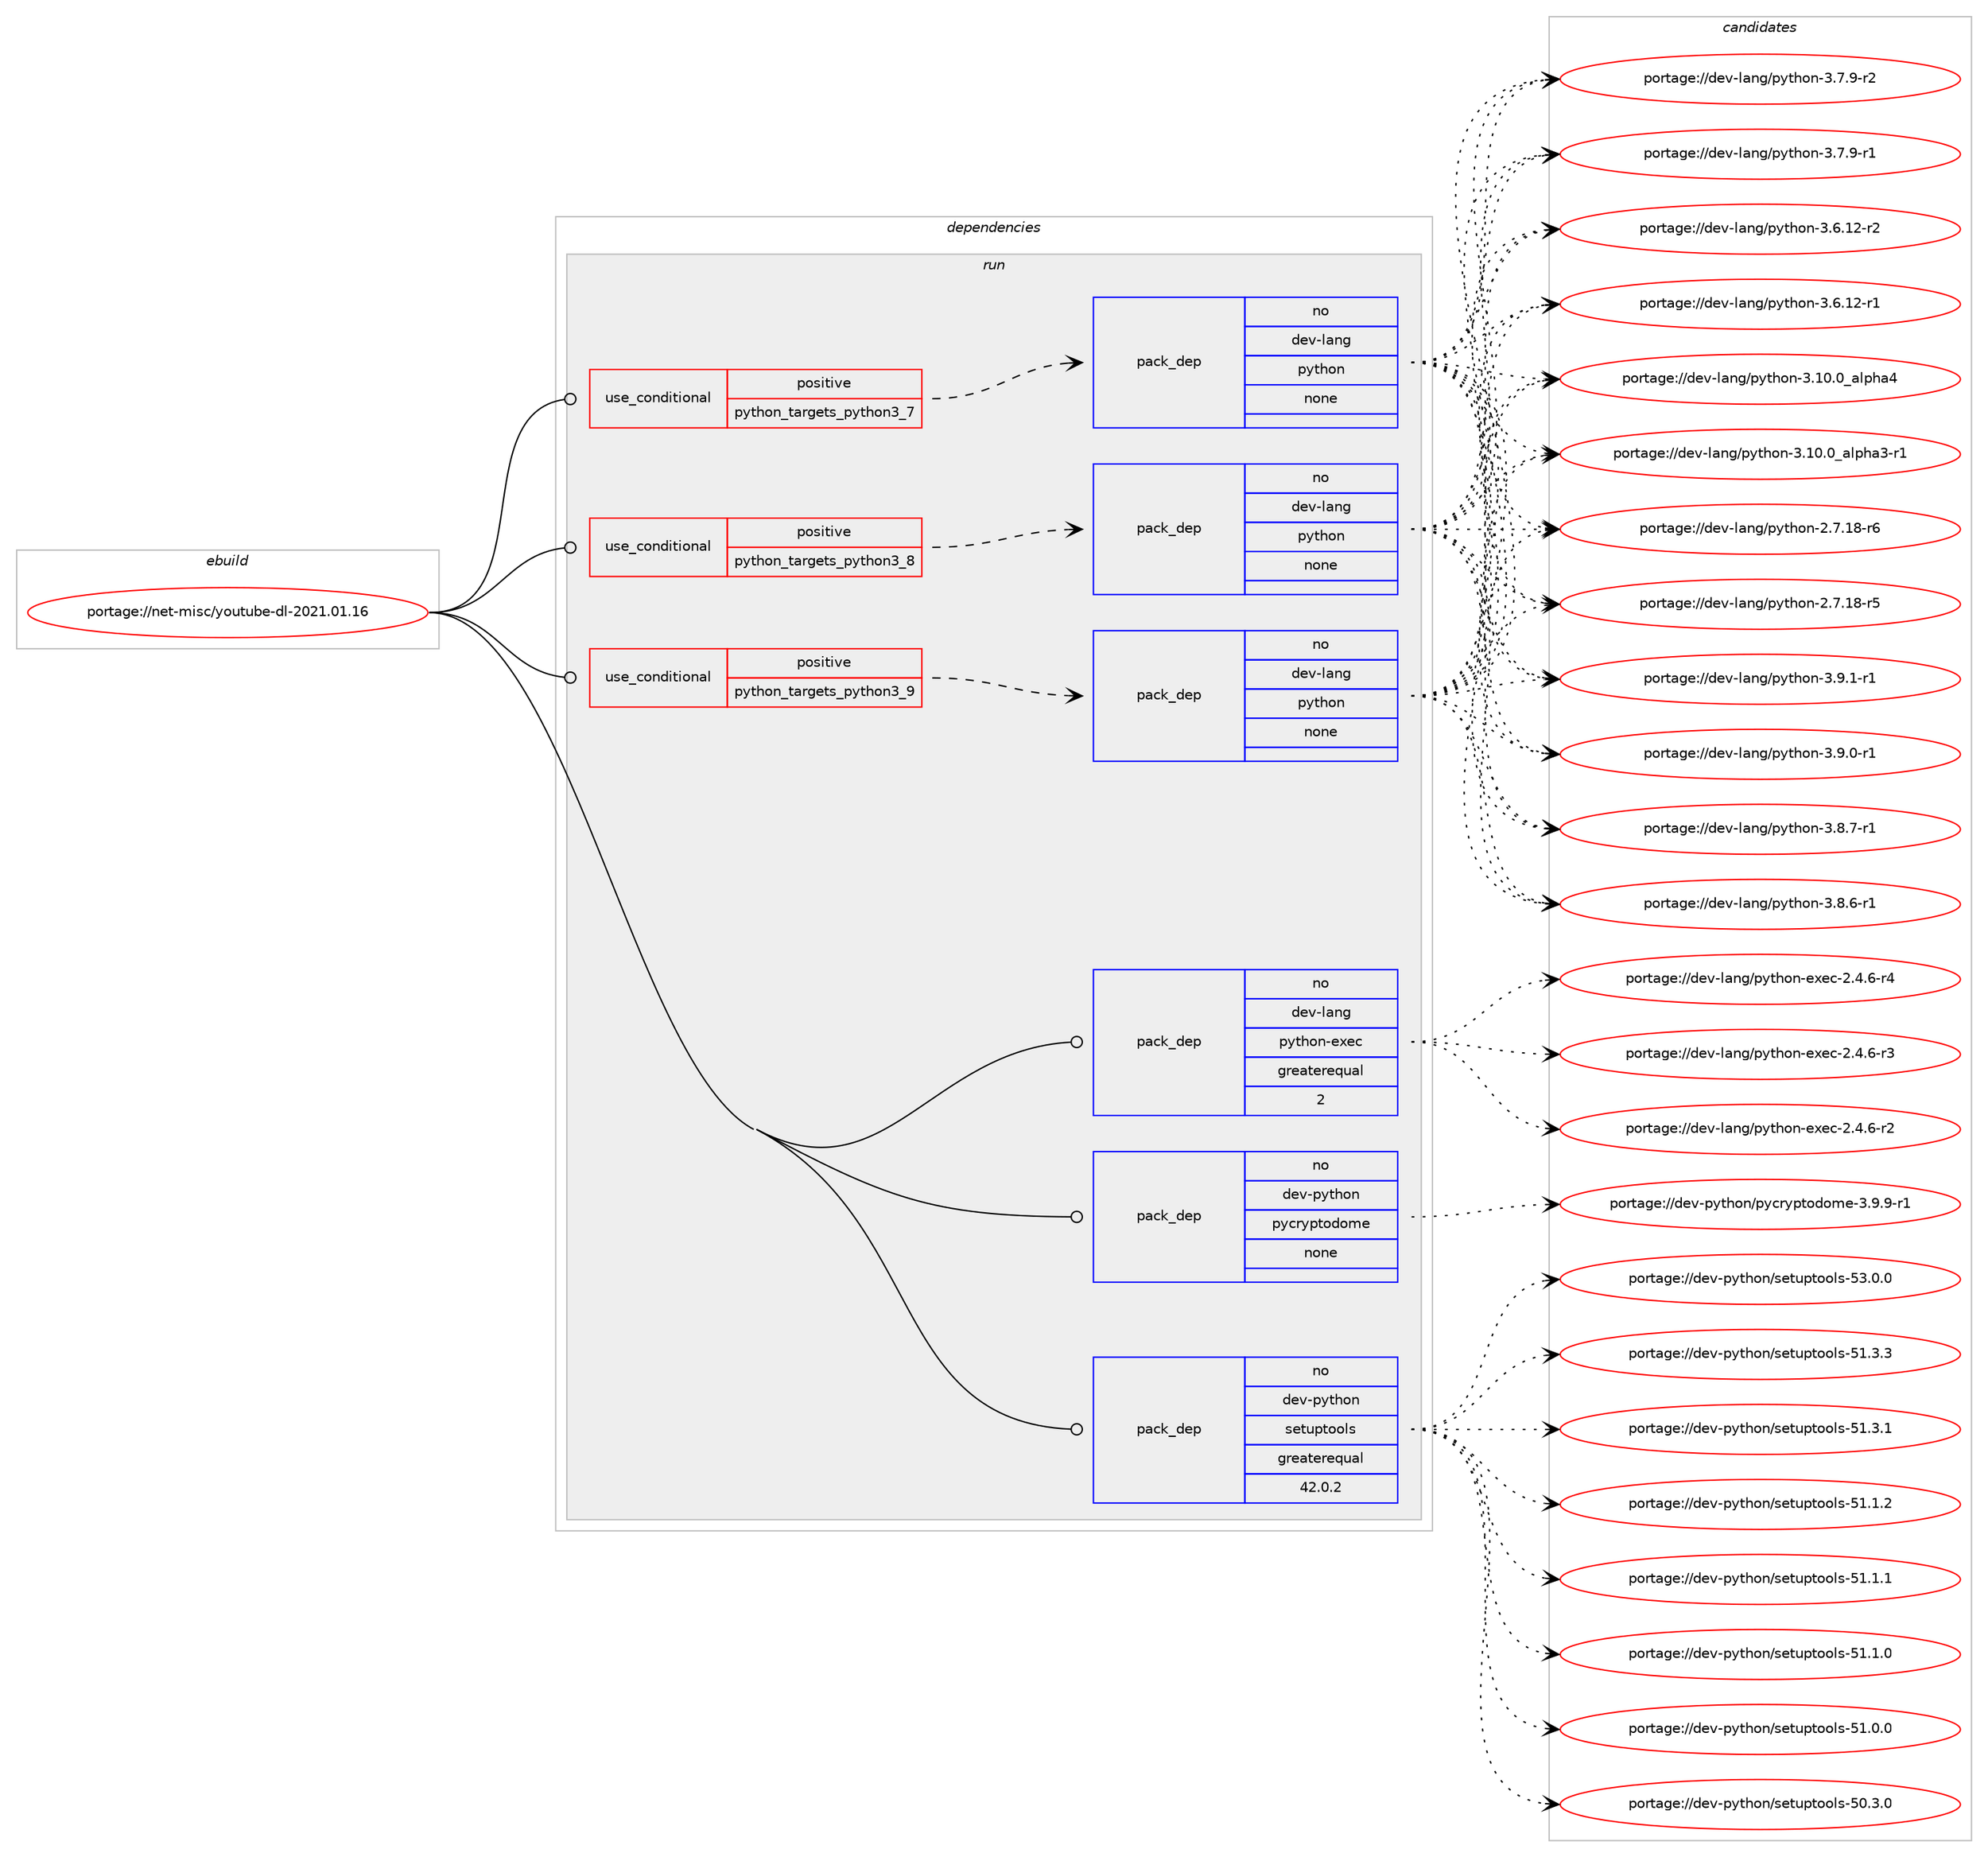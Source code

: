 digraph prolog {

# *************
# Graph options
# *************

newrank=true;
concentrate=true;
compound=true;
graph [rankdir=LR,fontname=Helvetica,fontsize=10,ranksep=1.5];#, ranksep=2.5, nodesep=0.2];
edge  [arrowhead=vee];
node  [fontname=Helvetica,fontsize=10];

# **********
# The ebuild
# **********

subgraph cluster_leftcol {
color=gray;
rank=same;
label=<<i>ebuild</i>>;
id [label="portage://net-misc/youtube-dl-2021.01.16", color=red, width=4, href="../net-misc/youtube-dl-2021.01.16.svg"];
}

# ****************
# The dependencies
# ****************

subgraph cluster_midcol {
color=gray;
label=<<i>dependencies</i>>;
subgraph cluster_compile {
fillcolor="#eeeeee";
style=filled;
label=<<i>compile</i>>;
}
subgraph cluster_compileandrun {
fillcolor="#eeeeee";
style=filled;
label=<<i>compile and run</i>>;
}
subgraph cluster_run {
fillcolor="#eeeeee";
style=filled;
label=<<i>run</i>>;
subgraph cond7106 {
dependency23259 [label=<<TABLE BORDER="0" CELLBORDER="1" CELLSPACING="0" CELLPADDING="4"><TR><TD ROWSPAN="3" CELLPADDING="10">use_conditional</TD></TR><TR><TD>positive</TD></TR><TR><TD>python_targets_python3_7</TD></TR></TABLE>>, shape=none, color=red];
subgraph pack15976 {
dependency23260 [label=<<TABLE BORDER="0" CELLBORDER="1" CELLSPACING="0" CELLPADDING="4" WIDTH="220"><TR><TD ROWSPAN="6" CELLPADDING="30">pack_dep</TD></TR><TR><TD WIDTH="110">no</TD></TR><TR><TD>dev-lang</TD></TR><TR><TD>python</TD></TR><TR><TD>none</TD></TR><TR><TD></TD></TR></TABLE>>, shape=none, color=blue];
}
dependency23259:e -> dependency23260:w [weight=20,style="dashed",arrowhead="vee"];
}
id:e -> dependency23259:w [weight=20,style="solid",arrowhead="odot"];
subgraph cond7107 {
dependency23261 [label=<<TABLE BORDER="0" CELLBORDER="1" CELLSPACING="0" CELLPADDING="4"><TR><TD ROWSPAN="3" CELLPADDING="10">use_conditional</TD></TR><TR><TD>positive</TD></TR><TR><TD>python_targets_python3_8</TD></TR></TABLE>>, shape=none, color=red];
subgraph pack15977 {
dependency23262 [label=<<TABLE BORDER="0" CELLBORDER="1" CELLSPACING="0" CELLPADDING="4" WIDTH="220"><TR><TD ROWSPAN="6" CELLPADDING="30">pack_dep</TD></TR><TR><TD WIDTH="110">no</TD></TR><TR><TD>dev-lang</TD></TR><TR><TD>python</TD></TR><TR><TD>none</TD></TR><TR><TD></TD></TR></TABLE>>, shape=none, color=blue];
}
dependency23261:e -> dependency23262:w [weight=20,style="dashed",arrowhead="vee"];
}
id:e -> dependency23261:w [weight=20,style="solid",arrowhead="odot"];
subgraph cond7108 {
dependency23263 [label=<<TABLE BORDER="0" CELLBORDER="1" CELLSPACING="0" CELLPADDING="4"><TR><TD ROWSPAN="3" CELLPADDING="10">use_conditional</TD></TR><TR><TD>positive</TD></TR><TR><TD>python_targets_python3_9</TD></TR></TABLE>>, shape=none, color=red];
subgraph pack15978 {
dependency23264 [label=<<TABLE BORDER="0" CELLBORDER="1" CELLSPACING="0" CELLPADDING="4" WIDTH="220"><TR><TD ROWSPAN="6" CELLPADDING="30">pack_dep</TD></TR><TR><TD WIDTH="110">no</TD></TR><TR><TD>dev-lang</TD></TR><TR><TD>python</TD></TR><TR><TD>none</TD></TR><TR><TD></TD></TR></TABLE>>, shape=none, color=blue];
}
dependency23263:e -> dependency23264:w [weight=20,style="dashed",arrowhead="vee"];
}
id:e -> dependency23263:w [weight=20,style="solid",arrowhead="odot"];
subgraph pack15979 {
dependency23265 [label=<<TABLE BORDER="0" CELLBORDER="1" CELLSPACING="0" CELLPADDING="4" WIDTH="220"><TR><TD ROWSPAN="6" CELLPADDING="30">pack_dep</TD></TR><TR><TD WIDTH="110">no</TD></TR><TR><TD>dev-lang</TD></TR><TR><TD>python-exec</TD></TR><TR><TD>greaterequal</TD></TR><TR><TD>2</TD></TR></TABLE>>, shape=none, color=blue];
}
id:e -> dependency23265:w [weight=20,style="solid",arrowhead="odot"];
subgraph pack15980 {
dependency23266 [label=<<TABLE BORDER="0" CELLBORDER="1" CELLSPACING="0" CELLPADDING="4" WIDTH="220"><TR><TD ROWSPAN="6" CELLPADDING="30">pack_dep</TD></TR><TR><TD WIDTH="110">no</TD></TR><TR><TD>dev-python</TD></TR><TR><TD>pycryptodome</TD></TR><TR><TD>none</TD></TR><TR><TD></TD></TR></TABLE>>, shape=none, color=blue];
}
id:e -> dependency23266:w [weight=20,style="solid",arrowhead="odot"];
subgraph pack15981 {
dependency23267 [label=<<TABLE BORDER="0" CELLBORDER="1" CELLSPACING="0" CELLPADDING="4" WIDTH="220"><TR><TD ROWSPAN="6" CELLPADDING="30">pack_dep</TD></TR><TR><TD WIDTH="110">no</TD></TR><TR><TD>dev-python</TD></TR><TR><TD>setuptools</TD></TR><TR><TD>greaterequal</TD></TR><TR><TD>42.0.2</TD></TR></TABLE>>, shape=none, color=blue];
}
id:e -> dependency23267:w [weight=20,style="solid",arrowhead="odot"];
}
}

# **************
# The candidates
# **************

subgraph cluster_choices {
rank=same;
color=gray;
label=<<i>candidates</i>>;

subgraph choice15976 {
color=black;
nodesep=1;
choice1001011184510897110103471121211161041111104551465746494511449 [label="portage://dev-lang/python-3.9.1-r1", color=red, width=4,href="../dev-lang/python-3.9.1-r1.svg"];
choice1001011184510897110103471121211161041111104551465746484511449 [label="portage://dev-lang/python-3.9.0-r1", color=red, width=4,href="../dev-lang/python-3.9.0-r1.svg"];
choice1001011184510897110103471121211161041111104551465646554511449 [label="portage://dev-lang/python-3.8.7-r1", color=red, width=4,href="../dev-lang/python-3.8.7-r1.svg"];
choice1001011184510897110103471121211161041111104551465646544511449 [label="portage://dev-lang/python-3.8.6-r1", color=red, width=4,href="../dev-lang/python-3.8.6-r1.svg"];
choice1001011184510897110103471121211161041111104551465546574511450 [label="portage://dev-lang/python-3.7.9-r2", color=red, width=4,href="../dev-lang/python-3.7.9-r2.svg"];
choice1001011184510897110103471121211161041111104551465546574511449 [label="portage://dev-lang/python-3.7.9-r1", color=red, width=4,href="../dev-lang/python-3.7.9-r1.svg"];
choice100101118451089711010347112121116104111110455146544649504511450 [label="portage://dev-lang/python-3.6.12-r2", color=red, width=4,href="../dev-lang/python-3.6.12-r2.svg"];
choice100101118451089711010347112121116104111110455146544649504511449 [label="portage://dev-lang/python-3.6.12-r1", color=red, width=4,href="../dev-lang/python-3.6.12-r1.svg"];
choice1001011184510897110103471121211161041111104551464948464895971081121049752 [label="portage://dev-lang/python-3.10.0_alpha4", color=red, width=4,href="../dev-lang/python-3.10.0_alpha4.svg"];
choice10010111845108971101034711212111610411111045514649484648959710811210497514511449 [label="portage://dev-lang/python-3.10.0_alpha3-r1", color=red, width=4,href="../dev-lang/python-3.10.0_alpha3-r1.svg"];
choice100101118451089711010347112121116104111110455046554649564511454 [label="portage://dev-lang/python-2.7.18-r6", color=red, width=4,href="../dev-lang/python-2.7.18-r6.svg"];
choice100101118451089711010347112121116104111110455046554649564511453 [label="portage://dev-lang/python-2.7.18-r5", color=red, width=4,href="../dev-lang/python-2.7.18-r5.svg"];
dependency23260:e -> choice1001011184510897110103471121211161041111104551465746494511449:w [style=dotted,weight="100"];
dependency23260:e -> choice1001011184510897110103471121211161041111104551465746484511449:w [style=dotted,weight="100"];
dependency23260:e -> choice1001011184510897110103471121211161041111104551465646554511449:w [style=dotted,weight="100"];
dependency23260:e -> choice1001011184510897110103471121211161041111104551465646544511449:w [style=dotted,weight="100"];
dependency23260:e -> choice1001011184510897110103471121211161041111104551465546574511450:w [style=dotted,weight="100"];
dependency23260:e -> choice1001011184510897110103471121211161041111104551465546574511449:w [style=dotted,weight="100"];
dependency23260:e -> choice100101118451089711010347112121116104111110455146544649504511450:w [style=dotted,weight="100"];
dependency23260:e -> choice100101118451089711010347112121116104111110455146544649504511449:w [style=dotted,weight="100"];
dependency23260:e -> choice1001011184510897110103471121211161041111104551464948464895971081121049752:w [style=dotted,weight="100"];
dependency23260:e -> choice10010111845108971101034711212111610411111045514649484648959710811210497514511449:w [style=dotted,weight="100"];
dependency23260:e -> choice100101118451089711010347112121116104111110455046554649564511454:w [style=dotted,weight="100"];
dependency23260:e -> choice100101118451089711010347112121116104111110455046554649564511453:w [style=dotted,weight="100"];
}
subgraph choice15977 {
color=black;
nodesep=1;
choice1001011184510897110103471121211161041111104551465746494511449 [label="portage://dev-lang/python-3.9.1-r1", color=red, width=4,href="../dev-lang/python-3.9.1-r1.svg"];
choice1001011184510897110103471121211161041111104551465746484511449 [label="portage://dev-lang/python-3.9.0-r1", color=red, width=4,href="../dev-lang/python-3.9.0-r1.svg"];
choice1001011184510897110103471121211161041111104551465646554511449 [label="portage://dev-lang/python-3.8.7-r1", color=red, width=4,href="../dev-lang/python-3.8.7-r1.svg"];
choice1001011184510897110103471121211161041111104551465646544511449 [label="portage://dev-lang/python-3.8.6-r1", color=red, width=4,href="../dev-lang/python-3.8.6-r1.svg"];
choice1001011184510897110103471121211161041111104551465546574511450 [label="portage://dev-lang/python-3.7.9-r2", color=red, width=4,href="../dev-lang/python-3.7.9-r2.svg"];
choice1001011184510897110103471121211161041111104551465546574511449 [label="portage://dev-lang/python-3.7.9-r1", color=red, width=4,href="../dev-lang/python-3.7.9-r1.svg"];
choice100101118451089711010347112121116104111110455146544649504511450 [label="portage://dev-lang/python-3.6.12-r2", color=red, width=4,href="../dev-lang/python-3.6.12-r2.svg"];
choice100101118451089711010347112121116104111110455146544649504511449 [label="portage://dev-lang/python-3.6.12-r1", color=red, width=4,href="../dev-lang/python-3.6.12-r1.svg"];
choice1001011184510897110103471121211161041111104551464948464895971081121049752 [label="portage://dev-lang/python-3.10.0_alpha4", color=red, width=4,href="../dev-lang/python-3.10.0_alpha4.svg"];
choice10010111845108971101034711212111610411111045514649484648959710811210497514511449 [label="portage://dev-lang/python-3.10.0_alpha3-r1", color=red, width=4,href="../dev-lang/python-3.10.0_alpha3-r1.svg"];
choice100101118451089711010347112121116104111110455046554649564511454 [label="portage://dev-lang/python-2.7.18-r6", color=red, width=4,href="../dev-lang/python-2.7.18-r6.svg"];
choice100101118451089711010347112121116104111110455046554649564511453 [label="portage://dev-lang/python-2.7.18-r5", color=red, width=4,href="../dev-lang/python-2.7.18-r5.svg"];
dependency23262:e -> choice1001011184510897110103471121211161041111104551465746494511449:w [style=dotted,weight="100"];
dependency23262:e -> choice1001011184510897110103471121211161041111104551465746484511449:w [style=dotted,weight="100"];
dependency23262:e -> choice1001011184510897110103471121211161041111104551465646554511449:w [style=dotted,weight="100"];
dependency23262:e -> choice1001011184510897110103471121211161041111104551465646544511449:w [style=dotted,weight="100"];
dependency23262:e -> choice1001011184510897110103471121211161041111104551465546574511450:w [style=dotted,weight="100"];
dependency23262:e -> choice1001011184510897110103471121211161041111104551465546574511449:w [style=dotted,weight="100"];
dependency23262:e -> choice100101118451089711010347112121116104111110455146544649504511450:w [style=dotted,weight="100"];
dependency23262:e -> choice100101118451089711010347112121116104111110455146544649504511449:w [style=dotted,weight="100"];
dependency23262:e -> choice1001011184510897110103471121211161041111104551464948464895971081121049752:w [style=dotted,weight="100"];
dependency23262:e -> choice10010111845108971101034711212111610411111045514649484648959710811210497514511449:w [style=dotted,weight="100"];
dependency23262:e -> choice100101118451089711010347112121116104111110455046554649564511454:w [style=dotted,weight="100"];
dependency23262:e -> choice100101118451089711010347112121116104111110455046554649564511453:w [style=dotted,weight="100"];
}
subgraph choice15978 {
color=black;
nodesep=1;
choice1001011184510897110103471121211161041111104551465746494511449 [label="portage://dev-lang/python-3.9.1-r1", color=red, width=4,href="../dev-lang/python-3.9.1-r1.svg"];
choice1001011184510897110103471121211161041111104551465746484511449 [label="portage://dev-lang/python-3.9.0-r1", color=red, width=4,href="../dev-lang/python-3.9.0-r1.svg"];
choice1001011184510897110103471121211161041111104551465646554511449 [label="portage://dev-lang/python-3.8.7-r1", color=red, width=4,href="../dev-lang/python-3.8.7-r1.svg"];
choice1001011184510897110103471121211161041111104551465646544511449 [label="portage://dev-lang/python-3.8.6-r1", color=red, width=4,href="../dev-lang/python-3.8.6-r1.svg"];
choice1001011184510897110103471121211161041111104551465546574511450 [label="portage://dev-lang/python-3.7.9-r2", color=red, width=4,href="../dev-lang/python-3.7.9-r2.svg"];
choice1001011184510897110103471121211161041111104551465546574511449 [label="portage://dev-lang/python-3.7.9-r1", color=red, width=4,href="../dev-lang/python-3.7.9-r1.svg"];
choice100101118451089711010347112121116104111110455146544649504511450 [label="portage://dev-lang/python-3.6.12-r2", color=red, width=4,href="../dev-lang/python-3.6.12-r2.svg"];
choice100101118451089711010347112121116104111110455146544649504511449 [label="portage://dev-lang/python-3.6.12-r1", color=red, width=4,href="../dev-lang/python-3.6.12-r1.svg"];
choice1001011184510897110103471121211161041111104551464948464895971081121049752 [label="portage://dev-lang/python-3.10.0_alpha4", color=red, width=4,href="../dev-lang/python-3.10.0_alpha4.svg"];
choice10010111845108971101034711212111610411111045514649484648959710811210497514511449 [label="portage://dev-lang/python-3.10.0_alpha3-r1", color=red, width=4,href="../dev-lang/python-3.10.0_alpha3-r1.svg"];
choice100101118451089711010347112121116104111110455046554649564511454 [label="portage://dev-lang/python-2.7.18-r6", color=red, width=4,href="../dev-lang/python-2.7.18-r6.svg"];
choice100101118451089711010347112121116104111110455046554649564511453 [label="portage://dev-lang/python-2.7.18-r5", color=red, width=4,href="../dev-lang/python-2.7.18-r5.svg"];
dependency23264:e -> choice1001011184510897110103471121211161041111104551465746494511449:w [style=dotted,weight="100"];
dependency23264:e -> choice1001011184510897110103471121211161041111104551465746484511449:w [style=dotted,weight="100"];
dependency23264:e -> choice1001011184510897110103471121211161041111104551465646554511449:w [style=dotted,weight="100"];
dependency23264:e -> choice1001011184510897110103471121211161041111104551465646544511449:w [style=dotted,weight="100"];
dependency23264:e -> choice1001011184510897110103471121211161041111104551465546574511450:w [style=dotted,weight="100"];
dependency23264:e -> choice1001011184510897110103471121211161041111104551465546574511449:w [style=dotted,weight="100"];
dependency23264:e -> choice100101118451089711010347112121116104111110455146544649504511450:w [style=dotted,weight="100"];
dependency23264:e -> choice100101118451089711010347112121116104111110455146544649504511449:w [style=dotted,weight="100"];
dependency23264:e -> choice1001011184510897110103471121211161041111104551464948464895971081121049752:w [style=dotted,weight="100"];
dependency23264:e -> choice10010111845108971101034711212111610411111045514649484648959710811210497514511449:w [style=dotted,weight="100"];
dependency23264:e -> choice100101118451089711010347112121116104111110455046554649564511454:w [style=dotted,weight="100"];
dependency23264:e -> choice100101118451089711010347112121116104111110455046554649564511453:w [style=dotted,weight="100"];
}
subgraph choice15979 {
color=black;
nodesep=1;
choice10010111845108971101034711212111610411111045101120101994550465246544511452 [label="portage://dev-lang/python-exec-2.4.6-r4", color=red, width=4,href="../dev-lang/python-exec-2.4.6-r4.svg"];
choice10010111845108971101034711212111610411111045101120101994550465246544511451 [label="portage://dev-lang/python-exec-2.4.6-r3", color=red, width=4,href="../dev-lang/python-exec-2.4.6-r3.svg"];
choice10010111845108971101034711212111610411111045101120101994550465246544511450 [label="portage://dev-lang/python-exec-2.4.6-r2", color=red, width=4,href="../dev-lang/python-exec-2.4.6-r2.svg"];
dependency23265:e -> choice10010111845108971101034711212111610411111045101120101994550465246544511452:w [style=dotted,weight="100"];
dependency23265:e -> choice10010111845108971101034711212111610411111045101120101994550465246544511451:w [style=dotted,weight="100"];
dependency23265:e -> choice10010111845108971101034711212111610411111045101120101994550465246544511450:w [style=dotted,weight="100"];
}
subgraph choice15980 {
color=black;
nodesep=1;
choice1001011184511212111610411111047112121991141211121161111001111091014551465746574511449 [label="portage://dev-python/pycryptodome-3.9.9-r1", color=red, width=4,href="../dev-python/pycryptodome-3.9.9-r1.svg"];
dependency23266:e -> choice1001011184511212111610411111047112121991141211121161111001111091014551465746574511449:w [style=dotted,weight="100"];
}
subgraph choice15981 {
color=black;
nodesep=1;
choice100101118451121211161041111104711510111611711211611111110811545535146484648 [label="portage://dev-python/setuptools-53.0.0", color=red, width=4,href="../dev-python/setuptools-53.0.0.svg"];
choice100101118451121211161041111104711510111611711211611111110811545534946514651 [label="portage://dev-python/setuptools-51.3.3", color=red, width=4,href="../dev-python/setuptools-51.3.3.svg"];
choice100101118451121211161041111104711510111611711211611111110811545534946514649 [label="portage://dev-python/setuptools-51.3.1", color=red, width=4,href="../dev-python/setuptools-51.3.1.svg"];
choice100101118451121211161041111104711510111611711211611111110811545534946494650 [label="portage://dev-python/setuptools-51.1.2", color=red, width=4,href="../dev-python/setuptools-51.1.2.svg"];
choice100101118451121211161041111104711510111611711211611111110811545534946494649 [label="portage://dev-python/setuptools-51.1.1", color=red, width=4,href="../dev-python/setuptools-51.1.1.svg"];
choice100101118451121211161041111104711510111611711211611111110811545534946494648 [label="portage://dev-python/setuptools-51.1.0", color=red, width=4,href="../dev-python/setuptools-51.1.0.svg"];
choice100101118451121211161041111104711510111611711211611111110811545534946484648 [label="portage://dev-python/setuptools-51.0.0", color=red, width=4,href="../dev-python/setuptools-51.0.0.svg"];
choice100101118451121211161041111104711510111611711211611111110811545534846514648 [label="portage://dev-python/setuptools-50.3.0", color=red, width=4,href="../dev-python/setuptools-50.3.0.svg"];
dependency23267:e -> choice100101118451121211161041111104711510111611711211611111110811545535146484648:w [style=dotted,weight="100"];
dependency23267:e -> choice100101118451121211161041111104711510111611711211611111110811545534946514651:w [style=dotted,weight="100"];
dependency23267:e -> choice100101118451121211161041111104711510111611711211611111110811545534946514649:w [style=dotted,weight="100"];
dependency23267:e -> choice100101118451121211161041111104711510111611711211611111110811545534946494650:w [style=dotted,weight="100"];
dependency23267:e -> choice100101118451121211161041111104711510111611711211611111110811545534946494649:w [style=dotted,weight="100"];
dependency23267:e -> choice100101118451121211161041111104711510111611711211611111110811545534946494648:w [style=dotted,weight="100"];
dependency23267:e -> choice100101118451121211161041111104711510111611711211611111110811545534946484648:w [style=dotted,weight="100"];
dependency23267:e -> choice100101118451121211161041111104711510111611711211611111110811545534846514648:w [style=dotted,weight="100"];
}
}

}
